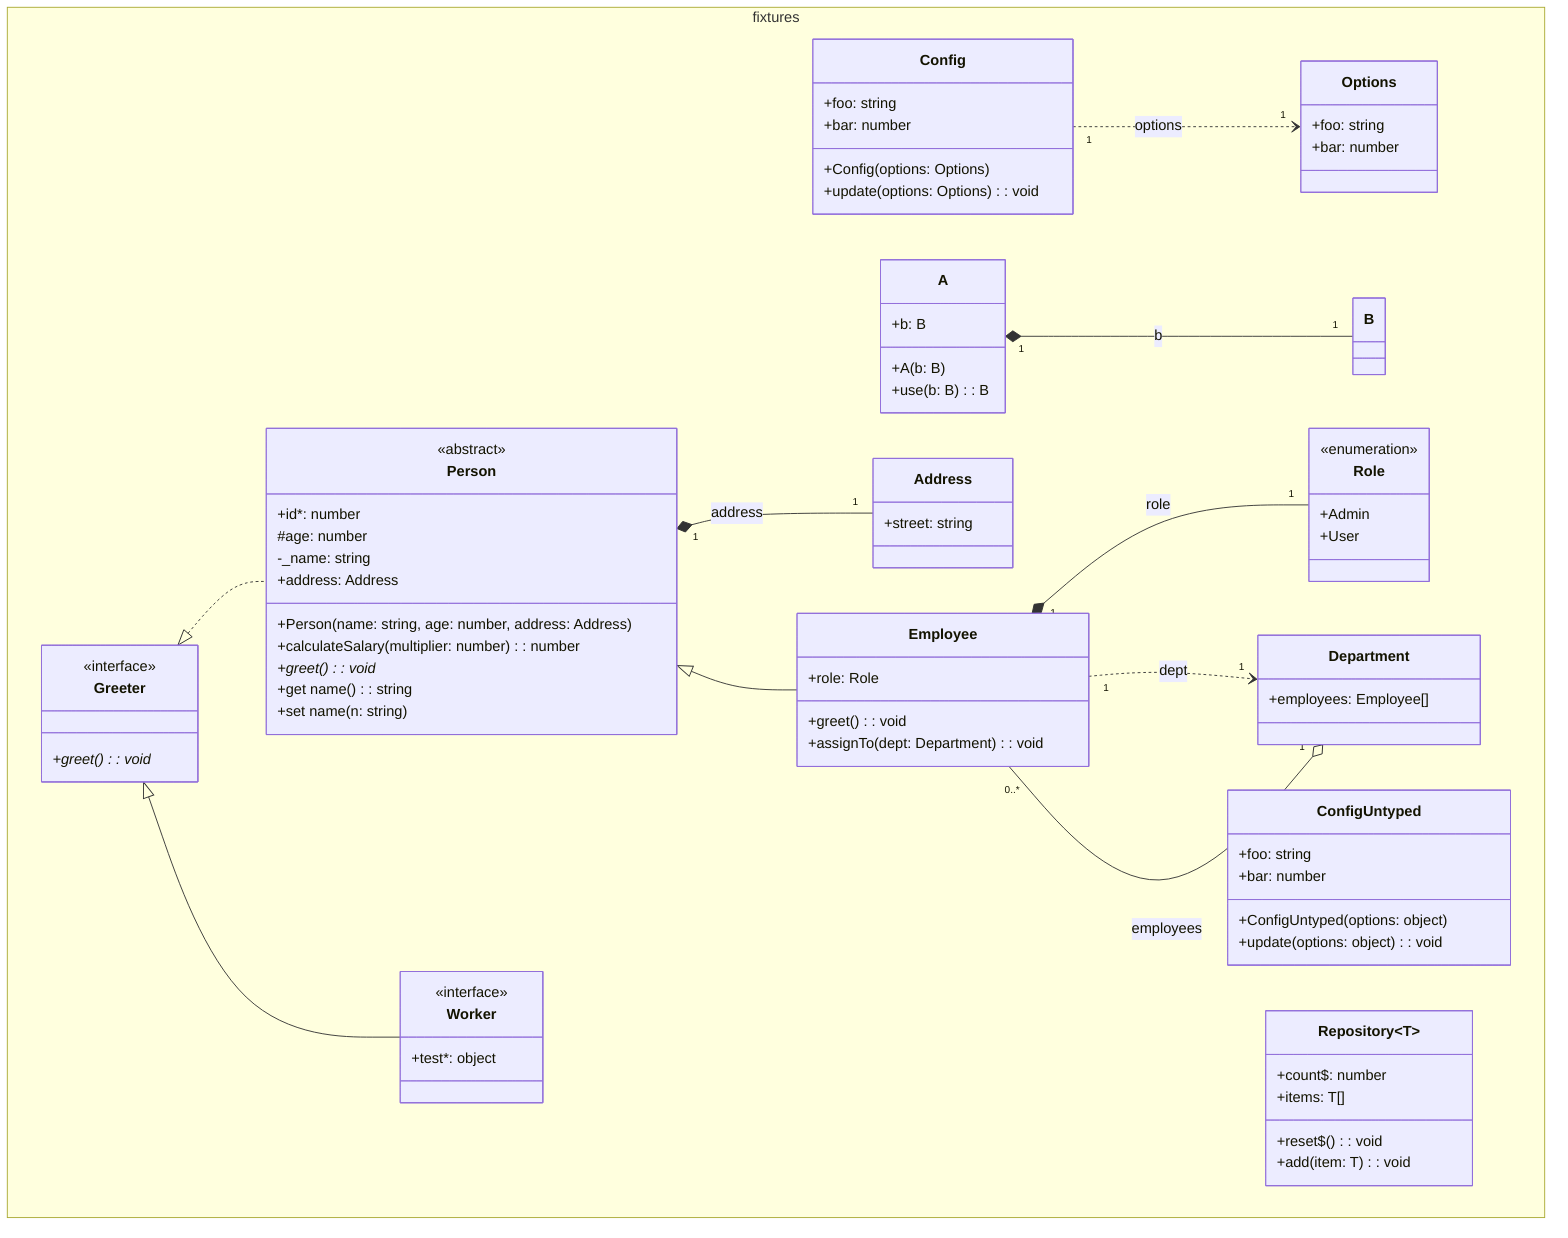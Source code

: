 classDiagram
  namespace fixtures {
    class Config {
      +foo: string
      +bar: number
      +Config(options: Options)
      +update(options: Options): void
    }
    class Options {
      +foo: string
      +bar: number
    }
    class ConfigUntyped {
      +foo: string
      +bar: number
      +ConfigUntyped(options: object)
      +update(options: object): void
    }
    class B {
    }
    class A {
      +b: B
      +A(b: B)
      +use(b: B): B
    }
    class Person {
      <<abstract>>
      +id*: number
      #age: number
      -_name: string
      +address: Address
      +Person(name: string, age: number, address: Address)
      +calculateSalary(multiplier: number): number
      +greet()*: void
      +get name(): string
      +set name(n: string)
    }
    class Employee {
      +role: Role
      +greet(): void
      +assignTo(dept: Department): void
    }
    class Department {
      +employees: Employee[]
    }
    class Repository~T~ {
      +count$: number
      +items: T[]
      +reset$(): void
      +add(item: T): void
    }
    class Greeter {
      <<interface>>
      +greet()*: void
    }
    class Role {
      <<enumeration>>
      +Admin
      +User
    }
    class Address {
      +street: string
    }
    class Worker {
      <<interface>>
      +test*: object
    }
  }
  Config "1" ..> "1" Options : options
  A "1" *-- "1" B : b
  Person "1" *-- "1" Address : address
  Greeter <|.. Person
  Employee "1" *-- "1" Role : role
  Employee "1" ..> "1" Department : dept
  Person <|-- Employee
  Department "1" o-- "0..*" Employee : employees
  Greeter <|-- Worker